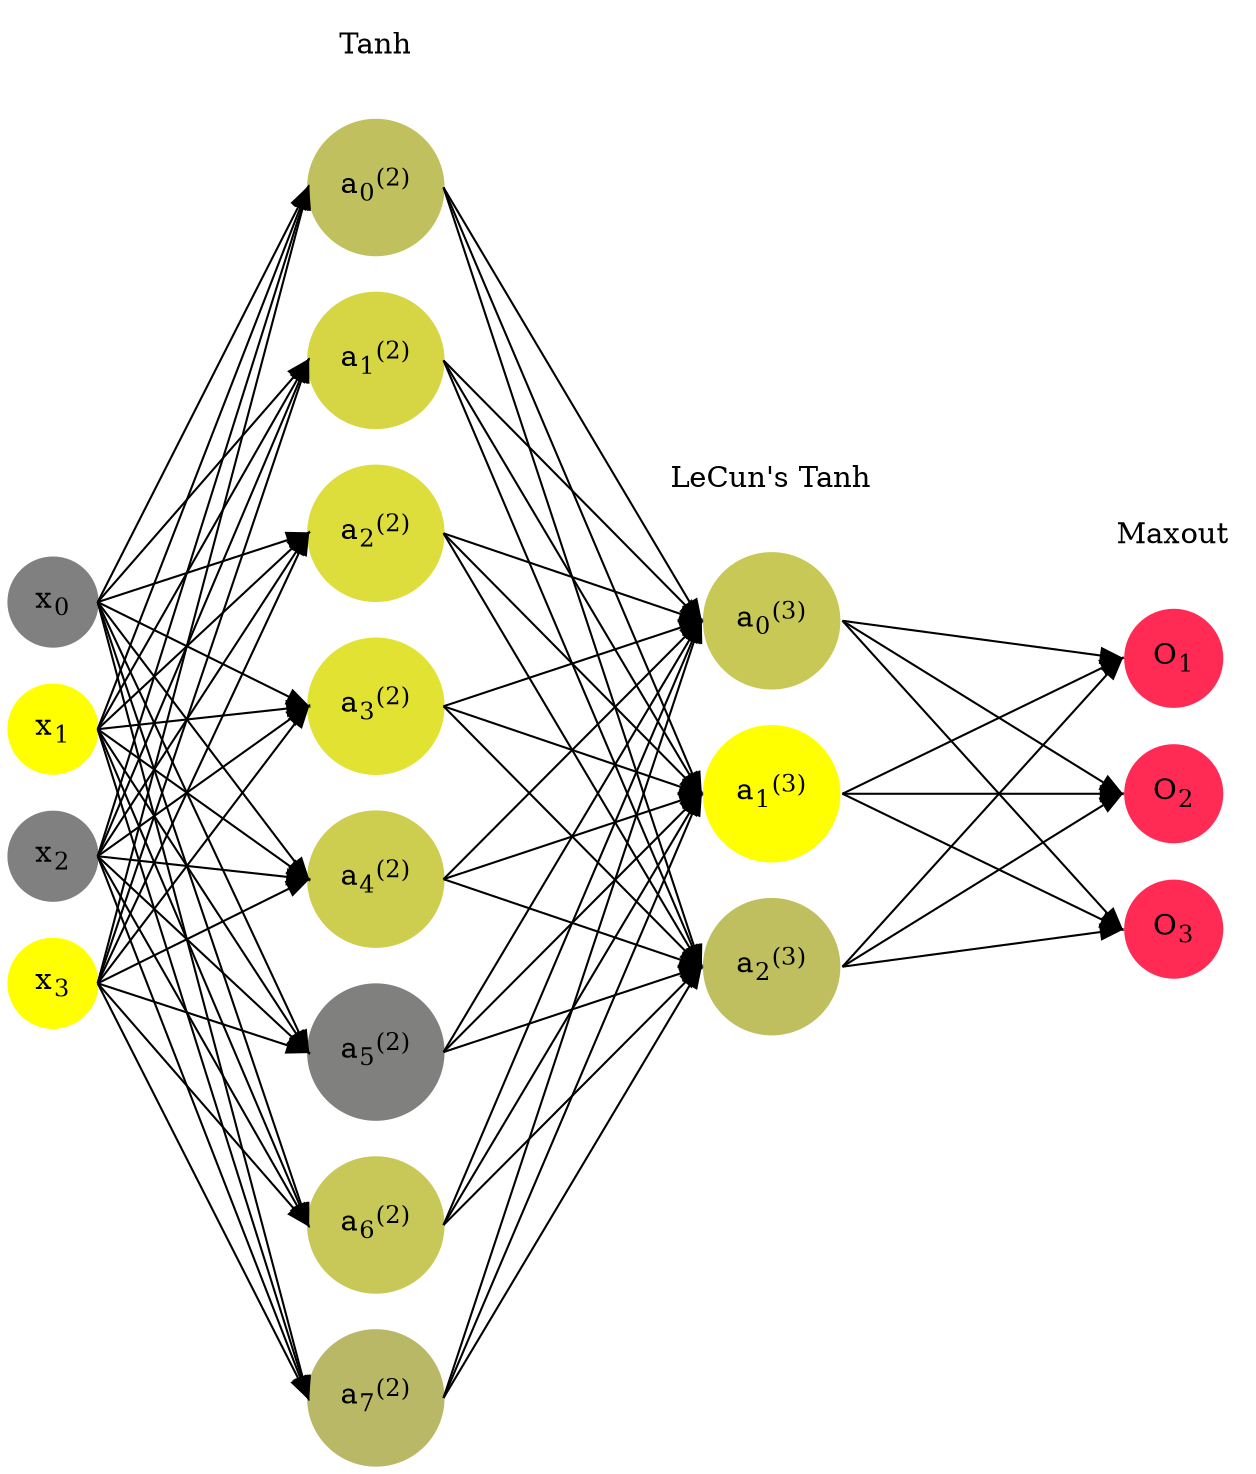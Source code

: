digraph G {
	rankdir = LR;
	splines=false;
	edge[style=invis];
	ranksep= 1.4;
	{
	node [shape=circle, color="0.1667, 0.0, 0.5", style=filled, fillcolor="0.1667, 0.0, 0.5"];
	x0 [label=<x<sub>0</sub>>];
	}
	{
	node [shape=circle, color="0.1667, 1.0, 1.0", style=filled, fillcolor="0.1667, 1.0, 1.0"];
	x1 [label=<x<sub>1</sub>>];
	}
	{
	node [shape=circle, color="0.1667, 0.0, 0.5", style=filled, fillcolor="0.1667, 0.0, 0.5"];
	x2 [label=<x<sub>2</sub>>];
	}
	{
	node [shape=circle, color="0.1667, 1.0, 1.0", style=filled, fillcolor="0.1667, 1.0, 1.0"];
	x3 [label=<x<sub>3</sub>>];
	}
	{
	node [shape=circle, color="0.1667, 0.507802, 0.753901", style=filled, fillcolor="0.1667, 0.507802, 0.753901"];
	a02 [label=<a<sub>0</sub><sup>(2)</sup>>];
	}
	{
	node [shape=circle, color="0.1667, 0.675004, 0.837502", style=filled, fillcolor="0.1667, 0.675004, 0.837502"];
	a12 [label=<a<sub>1</sub><sup>(2)</sup>>];
	}
	{
	node [shape=circle, color="0.1667, 0.732943, 0.866472", style=filled, fillcolor="0.1667, 0.732943, 0.866472"];
	a22 [label=<a<sub>2</sub><sup>(2)</sup>>];
	}
	{
	node [shape=circle, color="0.1667, 0.771253, 0.885626", style=filled, fillcolor="0.1667, 0.771253, 0.885626"];
	a32 [label=<a<sub>3</sub><sup>(2)</sup>>];
	}
	{
	node [shape=circle, color="0.1667, 0.608316, 0.804158", style=filled, fillcolor="0.1667, 0.608316, 0.804158"];
	a42 [label=<a<sub>4</sub><sup>(2)</sup>>];
	}
	{
	node [shape=circle, color="0.1667, 0.004681, 0.502341", style=filled, fillcolor="0.1667, 0.004681, 0.502341"];
	a52 [label=<a<sub>5</sub><sup>(2)</sup>>];
	}
	{
	node [shape=circle, color="0.1667, 0.562633, 0.781316", style=filled, fillcolor="0.1667, 0.562633, 0.781316"];
	a62 [label=<a<sub>6</sub><sup>(2)</sup>>];
	}
	{
	node [shape=circle, color="0.1667, 0.438178, 0.719089", style=filled, fillcolor="0.1667, 0.438178, 0.719089"];
	a72 [label=<a<sub>7</sub><sup>(2)</sup>>];
	}
	{
	node [shape=circle, color="0.1667, 0.564409, 0.782205", style=filled, fillcolor="0.1667, 0.564409, 0.782205"];
	a03 [label=<a<sub>0</sub><sup>(3)</sup>>];
	}
	{
	node [shape=circle, color="0.1667, 1.203553, 1.101776", style=filled, fillcolor="0.1667, 1.203553, 1.101776"];
	a13 [label=<a<sub>1</sub><sup>(3)</sup>>];
	}
	{
	node [shape=circle, color="0.1667, 0.496290, 0.748145", style=filled, fillcolor="0.1667, 0.496290, 0.748145"];
	a23 [label=<a<sub>2</sub><sup>(3)</sup>>];
	}
	{
	node [shape=circle, color="0.9667, 0.83, 1.0", style=filled, fillcolor="0.9667, 0.83, 1.0"];
	O1 [label=<O<sub>1</sub>>];
	}
	{
	node [shape=circle, color="0.9667, 0.83, 1.0", style=filled, fillcolor="0.9667, 0.83, 1.0"];
	O2 [label=<O<sub>2</sub>>];
	}
	{
	node [shape=circle, color="0.9667, 0.83, 1.0", style=filled, fillcolor="0.9667, 0.83, 1.0"];
	O3 [label=<O<sub>3</sub>>];
	}
	{
	rank=same;
	x0->x1->x2->x3;
	}
	{
	rank=same;
	a02->a12->a22->a32->a42->a52->a62->a72;
	}
	{
	rank=same;
	a03->a13->a23;
	}
	{
	rank=same;
	O1->O2->O3;
	}
	l1 [shape=plaintext,label="Tanh"];
	l1->a02;
	{rank=same; l1;a02};
	l2 [shape=plaintext,label="LeCun's Tanh"];
	l2->a03;
	{rank=same; l2;a03};
	l3 [shape=plaintext,label="Maxout"];
	l3->O1;
	{rank=same; l3;O1};
edge[style=solid, tailport=e, headport=w];
	{x0;x1;x2;x3} -> {a02;a12;a22;a32;a42;a52;a62;a72};
	{a02;a12;a22;a32;a42;a52;a62;a72} -> {a03;a13;a23};
	{a03;a13;a23} -> {O1,O2,O3};
}